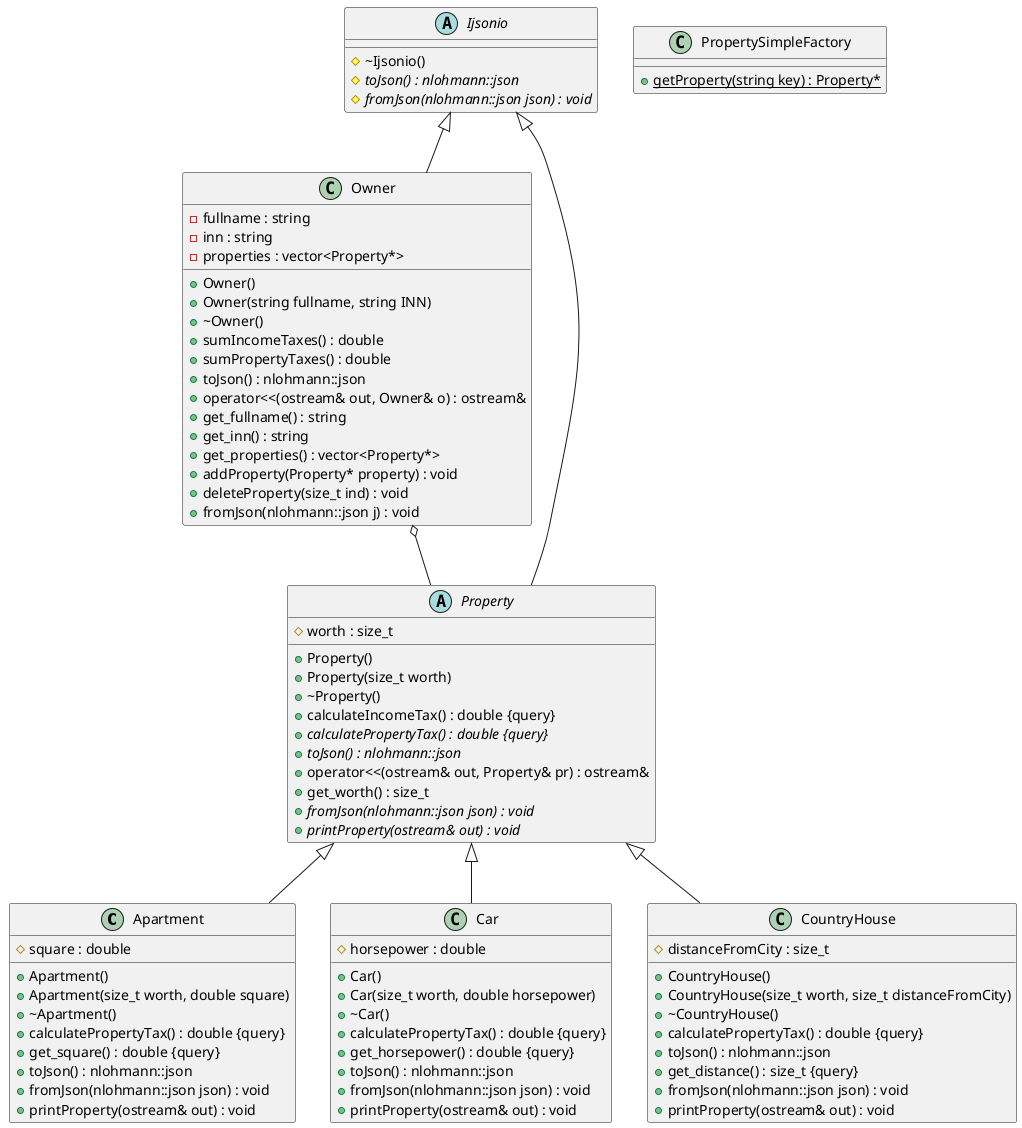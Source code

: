 @startuml





/' Objects '/

class Apartment {
	+Apartment()
	+Apartment(size_t worth, double square)
	+~Apartment()
	+calculatePropertyTax() : double {query}
	+get_square() : double {query}
	#square : double
	+toJson() : nlohmann::json
	+fromJson(nlohmann::json json) : void
	+printProperty(ostream& out) : void
}


class Car {
	+Car()
	+Car(size_t worth, double horsepower)
	+~Car()
	+calculatePropertyTax() : double {query}
	+get_horsepower() : double {query}
	#horsepower : double
	+toJson() : nlohmann::json
	+fromJson(nlohmann::json json) : void
	+printProperty(ostream& out) : void
}


class CountryHouse {
	+CountryHouse()
	+CountryHouse(size_t worth, size_t distanceFromCity)
	+~CountryHouse()
	+calculatePropertyTax() : double {query}
	+toJson() : nlohmann::json
	#distanceFromCity : size_t
	+get_distance() : size_t {query}
	+fromJson(nlohmann::json json) : void
	+printProperty(ostream& out) : void
}


abstract class Ijsonio {
	#~Ijsonio()
	#{abstract} toJson() : nlohmann::json
	#{abstract} fromJson(nlohmann::json json) : void
}


class Owner {
	+Owner()
	+Owner(string fullname, string INN)
	+~Owner()
	+sumIncomeTaxes() : double
	+sumPropertyTaxes() : double
	+toJson() : nlohmann::json
	+operator<<(ostream& out, Owner& o) : ostream&
	-fullname : string
	+get_fullname() : string
	+get_inn() : string
	-inn : string
	+get_properties() : vector<Property*>
	-properties : vector<Property*>
	+addProperty(Property* property) : void
	+deleteProperty(size_t ind) : void
	+fromJson(nlohmann::json j) : void
}


abstract class Property {
	+Property()
	+Property(size_t worth)
	+~Property()
	+calculateIncomeTax() : double {query}
	+{abstract} calculatePropertyTax() : double {query}
	+{abstract} toJson() : nlohmann::json
	+operator<<(ostream& out, Property& pr) : ostream&
	+get_worth() : size_t
	#worth : size_t
	+{abstract} fromJson(nlohmann::json json) : void
	+{abstract} printProperty(ostream& out) : void
}


class PropertySimpleFactory {
	+{static} getProperty(string key) : Property*
}





/' Inheritance relationships '/

Ijsonio <|-- Owner


Ijsonio <|-- Property


Property <|-- Apartment


Property <|-- Car


Property <|-- CountryHouse





/' Aggregation relationships '/

Owner o-- Property






/' Nested objects '/



@enduml

